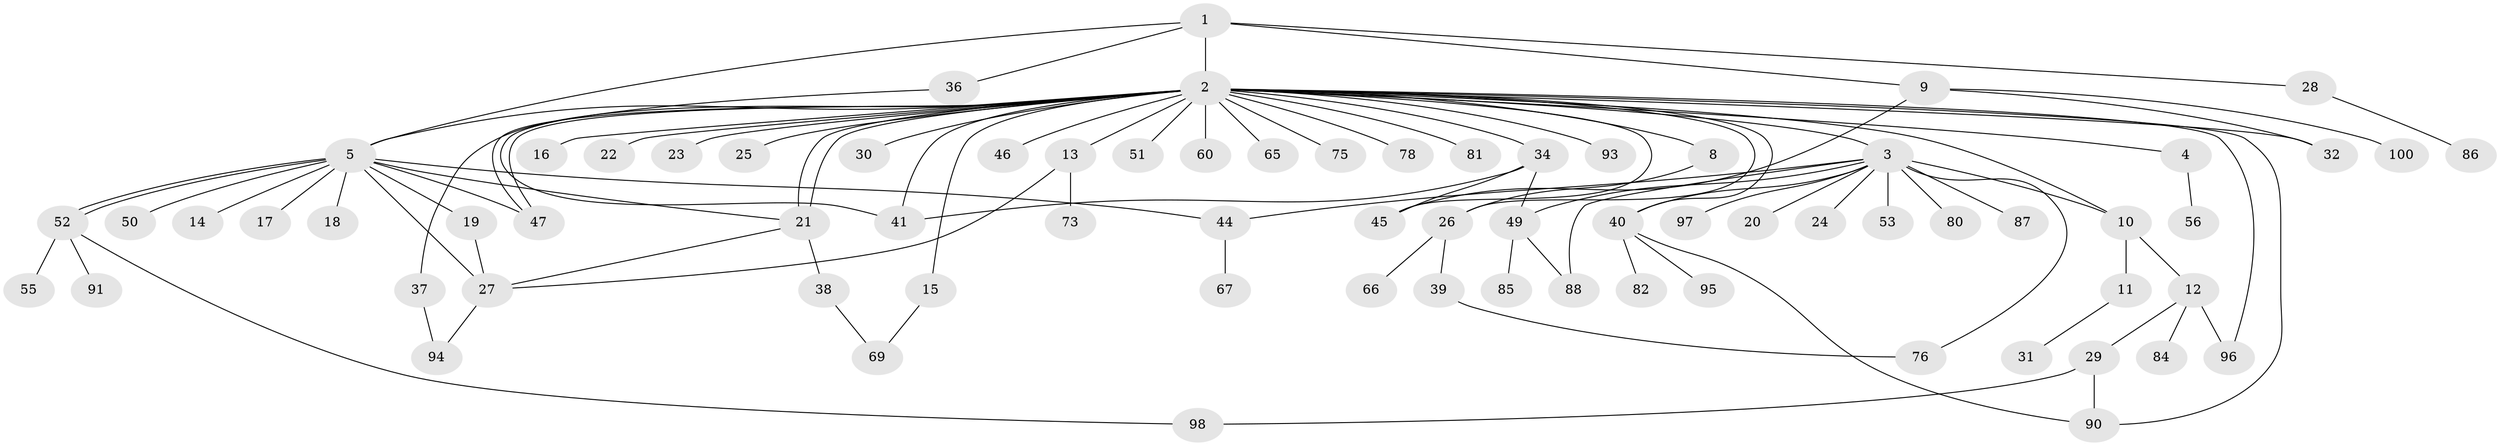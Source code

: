 // Generated by graph-tools (version 1.1) at 2025/23/03/03/25 07:23:49]
// undirected, 74 vertices, 100 edges
graph export_dot {
graph [start="1"]
  node [color=gray90,style=filled];
  1 [super="+6"];
  2 [super="+43"];
  3 [super="+48"];
  4;
  5 [super="+7"];
  8 [super="+74"];
  9 [super="+71"];
  10 [super="+79"];
  11;
  12 [super="+42"];
  13 [super="+35"];
  14;
  15;
  16;
  17 [super="+59"];
  18;
  19 [super="+62"];
  20;
  21 [super="+99"];
  22;
  23 [super="+33"];
  24 [super="+54"];
  25;
  26;
  27 [super="+58"];
  28 [super="+61"];
  29 [super="+68"];
  30;
  31;
  32;
  34;
  36;
  37;
  38 [super="+70"];
  39 [super="+101"];
  40 [super="+57"];
  41 [super="+77"];
  44 [super="+64"];
  45 [super="+63"];
  46;
  47;
  49 [super="+72"];
  50 [super="+92"];
  51;
  52 [super="+83"];
  53;
  55;
  56;
  60;
  65;
  66;
  67;
  69 [super="+89"];
  73;
  75;
  76;
  78;
  80;
  81;
  82;
  84;
  85;
  86;
  87;
  88;
  90;
  91;
  93;
  94;
  95;
  96;
  97;
  98;
  100;
  1 -- 2;
  1 -- 5;
  1 -- 9;
  1 -- 28;
  1 -- 36;
  2 -- 3;
  2 -- 4;
  2 -- 5;
  2 -- 8;
  2 -- 10;
  2 -- 13;
  2 -- 15;
  2 -- 16;
  2 -- 21;
  2 -- 21;
  2 -- 22;
  2 -- 23;
  2 -- 25;
  2 -- 26;
  2 -- 30;
  2 -- 32;
  2 -- 34;
  2 -- 37;
  2 -- 40;
  2 -- 41;
  2 -- 46;
  2 -- 47;
  2 -- 47;
  2 -- 51;
  2 -- 60;
  2 -- 65;
  2 -- 75;
  2 -- 78;
  2 -- 81;
  2 -- 90;
  2 -- 93;
  2 -- 96;
  2 -- 45;
  3 -- 10;
  3 -- 20;
  3 -- 24;
  3 -- 40;
  3 -- 44;
  3 -- 80;
  3 -- 88;
  3 -- 97;
  3 -- 49;
  3 -- 53;
  3 -- 87;
  3 -- 76;
  4 -- 56;
  5 -- 14;
  5 -- 17;
  5 -- 18;
  5 -- 19;
  5 -- 21;
  5 -- 27;
  5 -- 44;
  5 -- 47;
  5 -- 50;
  5 -- 52;
  5 -- 52;
  8 -- 26;
  9 -- 100;
  9 -- 32;
  9 -- 45;
  10 -- 11;
  10 -- 12;
  11 -- 31;
  12 -- 29;
  12 -- 84;
  12 -- 96;
  13 -- 27;
  13 -- 73;
  15 -- 69;
  19 -- 27;
  21 -- 38;
  21 -- 27;
  26 -- 39;
  26 -- 66;
  27 -- 94;
  28 -- 86;
  29 -- 90;
  29 -- 98;
  34 -- 45;
  34 -- 41;
  34 -- 49;
  36 -- 41;
  37 -- 94;
  38 -- 69;
  39 -- 76;
  40 -- 82;
  40 -- 95;
  40 -- 90;
  44 -- 67;
  49 -- 88;
  49 -- 85;
  52 -- 55;
  52 -- 91;
  52 -- 98;
}
